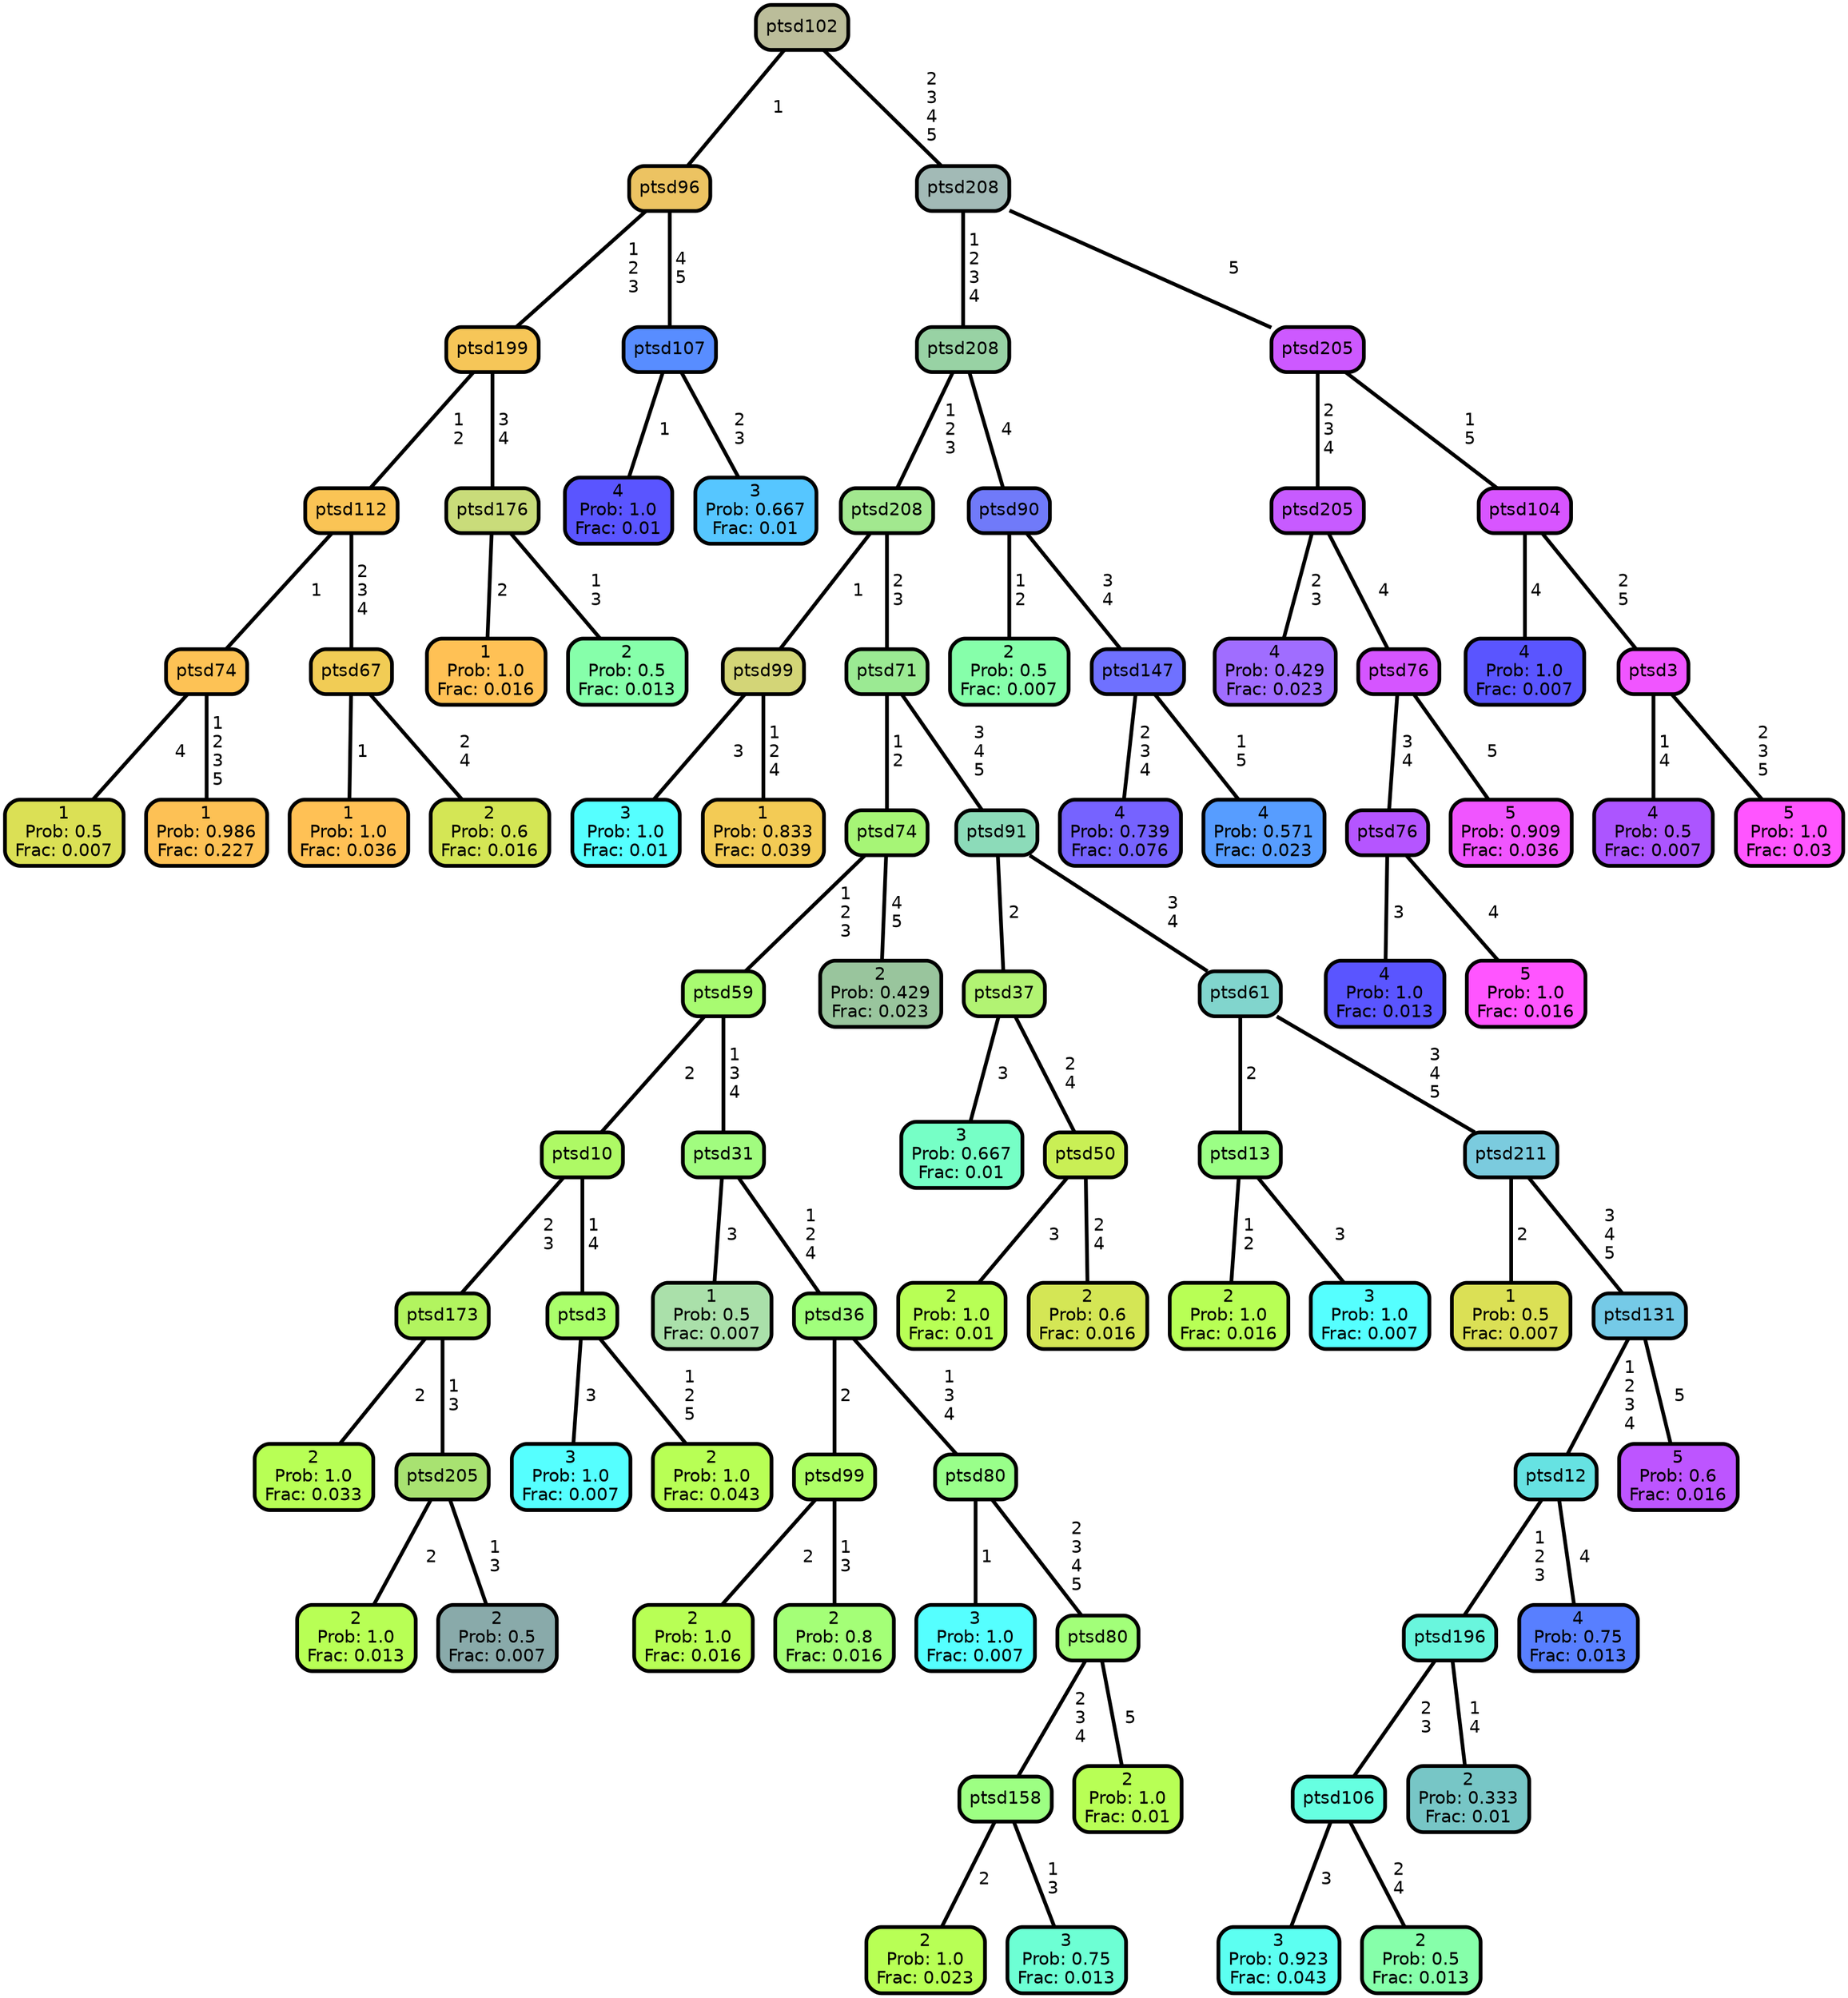 graph Tree {
node [shape=box, style="filled, rounded",color="black",penwidth="3",fontcolor="black",                 fontname=helvetica] ;
graph [ranksep="0 equally", splines=straight,                 bgcolor=transparent, dpi=200] ;
edge [fontname=helvetica, color=black] ;
0 [label="1
Prob: 0.5
Frac: 0.007", fillcolor="#dbe055"] ;
1 [label="ptsd74", fillcolor="#fdc255"] ;
2 [label="1
Prob: 0.986
Frac: 0.227", fillcolor="#fdc155"] ;
3 [label="ptsd112", fillcolor="#fac455"] ;
4 [label="1
Prob: 1.0
Frac: 0.036", fillcolor="#ffc155"] ;
5 [label="ptsd67", fillcolor="#f1cc55"] ;
6 [label="2
Prob: 0.6
Frac: 0.016", fillcolor="#d4e655"] ;
7 [label="ptsd199", fillcolor="#f6c658"] ;
8 [label="1
Prob: 1.0
Frac: 0.016", fillcolor="#ffc155"] ;
9 [label="ptsd176", fillcolor="#c9dc7a"] ;
10 [label="2
Prob: 0.5
Frac: 0.013", fillcolor="#86ffaa"] ;
11 [label="ptsd96", fillcolor="#ecc362"] ;
12 [label="4
Prob: 1.0
Frac: 0.01", fillcolor="#5a55ff"] ;
13 [label="ptsd107", fillcolor="#588dff"] ;
14 [label="3
Prob: 0.667
Frac: 0.01", fillcolor="#56c6ff"] ;
15 [label="ptsd102", fillcolor="#bbbd9a"] ;
16 [label="3
Prob: 1.0
Frac: 0.01", fillcolor="#55ffff"] ;
17 [label="ptsd99", fillcolor="#d3d577"] ;
18 [label="1
Prob: 0.833
Frac: 0.039", fillcolor="#f3cb55"] ;
19 [label="ptsd208", fillcolor="#a2e88f"] ;
20 [label="2
Prob: 1.0
Frac: 0.033", fillcolor="#b8ff55"] ;
21 [label="ptsd173", fillcolor="#b2f45f"] ;
22 [label="2
Prob: 1.0
Frac: 0.013", fillcolor="#b8ff55"] ;
23 [label="ptsd205", fillcolor="#a8e271"] ;
24 [label="2
Prob: 0.5
Frac: 0.007", fillcolor="#89aaaa"] ;
25 [label="ptsd10", fillcolor="#aef965"] ;
26 [label="3
Prob: 1.0
Frac: 0.007", fillcolor="#55ffff"] ;
27 [label="ptsd3", fillcolor="#aaff6b"] ;
28 [label="2
Prob: 1.0
Frac: 0.043", fillcolor="#b8ff55"] ;
29 [label="ptsd59", fillcolor="#a8fb71"] ;
30 [label="1
Prob: 0.5
Frac: 0.007", fillcolor="#aae0aa"] ;
31 [label="ptsd31", fillcolor="#a1fc7f"] ;
32 [label="2
Prob: 1.0
Frac: 0.016", fillcolor="#b8ff55"] ;
33 [label="ptsd99", fillcolor="#aeff66"] ;
34 [label="2
Prob: 0.8
Frac: 0.016", fillcolor="#a4ff77"] ;
35 [label="ptsd36", fillcolor="#a1ff7c"] ;
36 [label="3
Prob: 1.0
Frac: 0.007", fillcolor="#55ffff"] ;
37 [label="ptsd80", fillcolor="#99ff8a"] ;
38 [label="2
Prob: 1.0
Frac: 0.023", fillcolor="#b8ff55"] ;
39 [label="ptsd158", fillcolor="#9dff83"] ;
40 [label="3
Prob: 0.75
Frac: 0.013", fillcolor="#6dffd4"] ;
41 [label="ptsd80", fillcolor="#a2ff79"] ;
42 [label="2
Prob: 1.0
Frac: 0.01", fillcolor="#b8ff55"] ;
43 [label="ptsd74", fillcolor="#a6f576"] ;
44 [label="2
Prob: 0.429
Frac: 0.023", fillcolor="#99c59d"] ;
45 [label="ptsd71", fillcolor="#9bea93"] ;
46 [label="3
Prob: 0.667
Frac: 0.01", fillcolor="#76ffc6"] ;
47 [label="ptsd37", fillcolor="#b2f373"] ;
48 [label="2
Prob: 1.0
Frac: 0.01", fillcolor="#b8ff55"] ;
49 [label="ptsd50", fillcolor="#c9ef55"] ;
50 [label="2
Prob: 0.6
Frac: 0.016", fillcolor="#d4e655"] ;
51 [label="ptsd91", fillcolor="#8cdbb9"] ;
52 [label="2
Prob: 1.0
Frac: 0.016", fillcolor="#b8ff55"] ;
53 [label="ptsd13", fillcolor="#9bff85"] ;
54 [label="3
Prob: 1.0
Frac: 0.007", fillcolor="#55ffff"] ;
55 [label="ptsd61", fillcolor="#81d5cd"] ;
56 [label="1
Prob: 0.5
Frac: 0.007", fillcolor="#dbe055"] ;
57 [label="ptsd211", fillcolor="#7bcbde"] ;
58 [label="3
Prob: 0.923
Frac: 0.043", fillcolor="#5cfff1"] ;
59 [label="ptsd106", fillcolor="#66ffe1"] ;
60 [label="2
Prob: 0.5
Frac: 0.013", fillcolor="#86ffaa"] ;
61 [label="ptsd196", fillcolor="#69f6dd"] ;
62 [label="2
Prob: 0.333
Frac: 0.01", fillcolor="#77c6c6"] ;
63 [label="ptsd12", fillcolor="#66e2e2"] ;
64 [label="4
Prob: 0.75
Frac: 0.013", fillcolor="#587fff"] ;
65 [label="ptsd131", fillcolor="#75cae7"] ;
66 [label="5
Prob: 0.6
Frac: 0.016", fillcolor="#bd55ff"] ;
67 [label="ptsd208", fillcolor="#98d2a4"] ;
68 [label="2
Prob: 0.5
Frac: 0.007", fillcolor="#86ffaa"] ;
69 [label="ptsd90", fillcolor="#707af9"] ;
70 [label="4
Prob: 0.739
Frac: 0.076", fillcolor="#7663ff"] ;
71 [label="ptsd147", fillcolor="#6f71ff"] ;
72 [label="4
Prob: 0.571
Frac: 0.023", fillcolor="#579dff"] ;
73 [label="ptsd208", fillcolor="#a2bab6"] ;
74 [label="4
Prob: 0.429
Frac: 0.023", fillcolor="#a06dff"] ;
75 [label="ptsd205", fillcolor="#c75bff"] ;
76 [label="4
Prob: 1.0
Frac: 0.013", fillcolor="#5a55ff"] ;
77 [label="ptsd76", fillcolor="#b555ff"] ;
78 [label="5
Prob: 1.0
Frac: 0.016", fillcolor="#ff55ff"] ;
79 [label="ptsd76", fillcolor="#d555ff"] ;
80 [label="5
Prob: 0.909
Frac: 0.036", fillcolor="#f055ff"] ;
81 [label="ptsd205", fillcolor="#cd59ff"] ;
82 [label="4
Prob: 1.0
Frac: 0.007", fillcolor="#5a55ff"] ;
83 [label="ptsd104", fillcolor="#d855ff"] ;
84 [label="4
Prob: 0.5
Frac: 0.007", fillcolor="#ac55ff"] ;
85 [label="ptsd3", fillcolor="#f055ff"] ;
86 [label="5
Prob: 1.0
Frac: 0.03", fillcolor="#ff55ff"] ;
1 -- 0 [label=" 4",penwidth=3] ;
1 -- 2 [label=" 1\n 2\n 3\n 5",penwidth=3] ;
3 -- 1 [label=" 1",penwidth=3] ;
3 -- 5 [label=" 2\n 3\n 4",penwidth=3] ;
5 -- 4 [label=" 1",penwidth=3] ;
5 -- 6 [label=" 2\n 4",penwidth=3] ;
7 -- 3 [label=" 1\n 2",penwidth=3] ;
7 -- 9 [label=" 3\n 4",penwidth=3] ;
9 -- 8 [label=" 2",penwidth=3] ;
9 -- 10 [label=" 1\n 3",penwidth=3] ;
11 -- 7 [label=" 1\n 2\n 3",penwidth=3] ;
11 -- 13 [label=" 4\n 5",penwidth=3] ;
13 -- 12 [label=" 1",penwidth=3] ;
13 -- 14 [label=" 2\n 3",penwidth=3] ;
15 -- 11 [label=" 1",penwidth=3] ;
15 -- 73 [label=" 2\n 3\n 4\n 5",penwidth=3] ;
17 -- 16 [label=" 3",penwidth=3] ;
17 -- 18 [label=" 1\n 2\n 4",penwidth=3] ;
19 -- 17 [label=" 1",penwidth=3] ;
19 -- 45 [label=" 2\n 3",penwidth=3] ;
21 -- 20 [label=" 2",penwidth=3] ;
21 -- 23 [label=" 1\n 3",penwidth=3] ;
23 -- 22 [label=" 2",penwidth=3] ;
23 -- 24 [label=" 1\n 3",penwidth=3] ;
25 -- 21 [label=" 2\n 3",penwidth=3] ;
25 -- 27 [label=" 1\n 4",penwidth=3] ;
27 -- 26 [label=" 3",penwidth=3] ;
27 -- 28 [label=" 1\n 2\n 5",penwidth=3] ;
29 -- 25 [label=" 2",penwidth=3] ;
29 -- 31 [label=" 1\n 3\n 4",penwidth=3] ;
31 -- 30 [label=" 3",penwidth=3] ;
31 -- 35 [label=" 1\n 2\n 4",penwidth=3] ;
33 -- 32 [label=" 2",penwidth=3] ;
33 -- 34 [label=" 1\n 3",penwidth=3] ;
35 -- 33 [label=" 2",penwidth=3] ;
35 -- 37 [label=" 1\n 3\n 4",penwidth=3] ;
37 -- 36 [label=" 1",penwidth=3] ;
37 -- 41 [label=" 2\n 3\n 4\n 5",penwidth=3] ;
39 -- 38 [label=" 2",penwidth=3] ;
39 -- 40 [label=" 1\n 3",penwidth=3] ;
41 -- 39 [label=" 2\n 3\n 4",penwidth=3] ;
41 -- 42 [label=" 5",penwidth=3] ;
43 -- 29 [label=" 1\n 2\n 3",penwidth=3] ;
43 -- 44 [label=" 4\n 5",penwidth=3] ;
45 -- 43 [label=" 1\n 2",penwidth=3] ;
45 -- 51 [label=" 3\n 4\n 5",penwidth=3] ;
47 -- 46 [label=" 3",penwidth=3] ;
47 -- 49 [label=" 2\n 4",penwidth=3] ;
49 -- 48 [label=" 3",penwidth=3] ;
49 -- 50 [label=" 2\n 4",penwidth=3] ;
51 -- 47 [label=" 2",penwidth=3] ;
51 -- 55 [label=" 3\n 4",penwidth=3] ;
53 -- 52 [label=" 1\n 2",penwidth=3] ;
53 -- 54 [label=" 3",penwidth=3] ;
55 -- 53 [label=" 2",penwidth=3] ;
55 -- 57 [label=" 3\n 4\n 5",penwidth=3] ;
57 -- 56 [label=" 2",penwidth=3] ;
57 -- 65 [label=" 3\n 4\n 5",penwidth=3] ;
59 -- 58 [label=" 3",penwidth=3] ;
59 -- 60 [label=" 2\n 4",penwidth=3] ;
61 -- 59 [label=" 2\n 3",penwidth=3] ;
61 -- 62 [label=" 1\n 4",penwidth=3] ;
63 -- 61 [label=" 1\n 2\n 3",penwidth=3] ;
63 -- 64 [label=" 4",penwidth=3] ;
65 -- 63 [label=" 1\n 2\n 3\n 4",penwidth=3] ;
65 -- 66 [label=" 5",penwidth=3] ;
67 -- 19 [label=" 1\n 2\n 3",penwidth=3] ;
67 -- 69 [label=" 4",penwidth=3] ;
69 -- 68 [label=" 1\n 2",penwidth=3] ;
69 -- 71 [label=" 3\n 4",penwidth=3] ;
71 -- 70 [label=" 2\n 3\n 4",penwidth=3] ;
71 -- 72 [label=" 1\n 5",penwidth=3] ;
73 -- 67 [label=" 1\n 2\n 3\n 4",penwidth=3] ;
73 -- 81 [label=" 5",penwidth=3] ;
75 -- 74 [label=" 2\n 3",penwidth=3] ;
75 -- 79 [label=" 4",penwidth=3] ;
77 -- 76 [label=" 3",penwidth=3] ;
77 -- 78 [label=" 4",penwidth=3] ;
79 -- 77 [label=" 3\n 4",penwidth=3] ;
79 -- 80 [label=" 5",penwidth=3] ;
81 -- 75 [label=" 2\n 3\n 4",penwidth=3] ;
81 -- 83 [label=" 1\n 5",penwidth=3] ;
83 -- 82 [label=" 4",penwidth=3] ;
83 -- 85 [label=" 2\n 5",penwidth=3] ;
85 -- 84 [label=" 1\n 4",penwidth=3] ;
85 -- 86 [label=" 2\n 3\n 5",penwidth=3] ;
{rank = same;}}